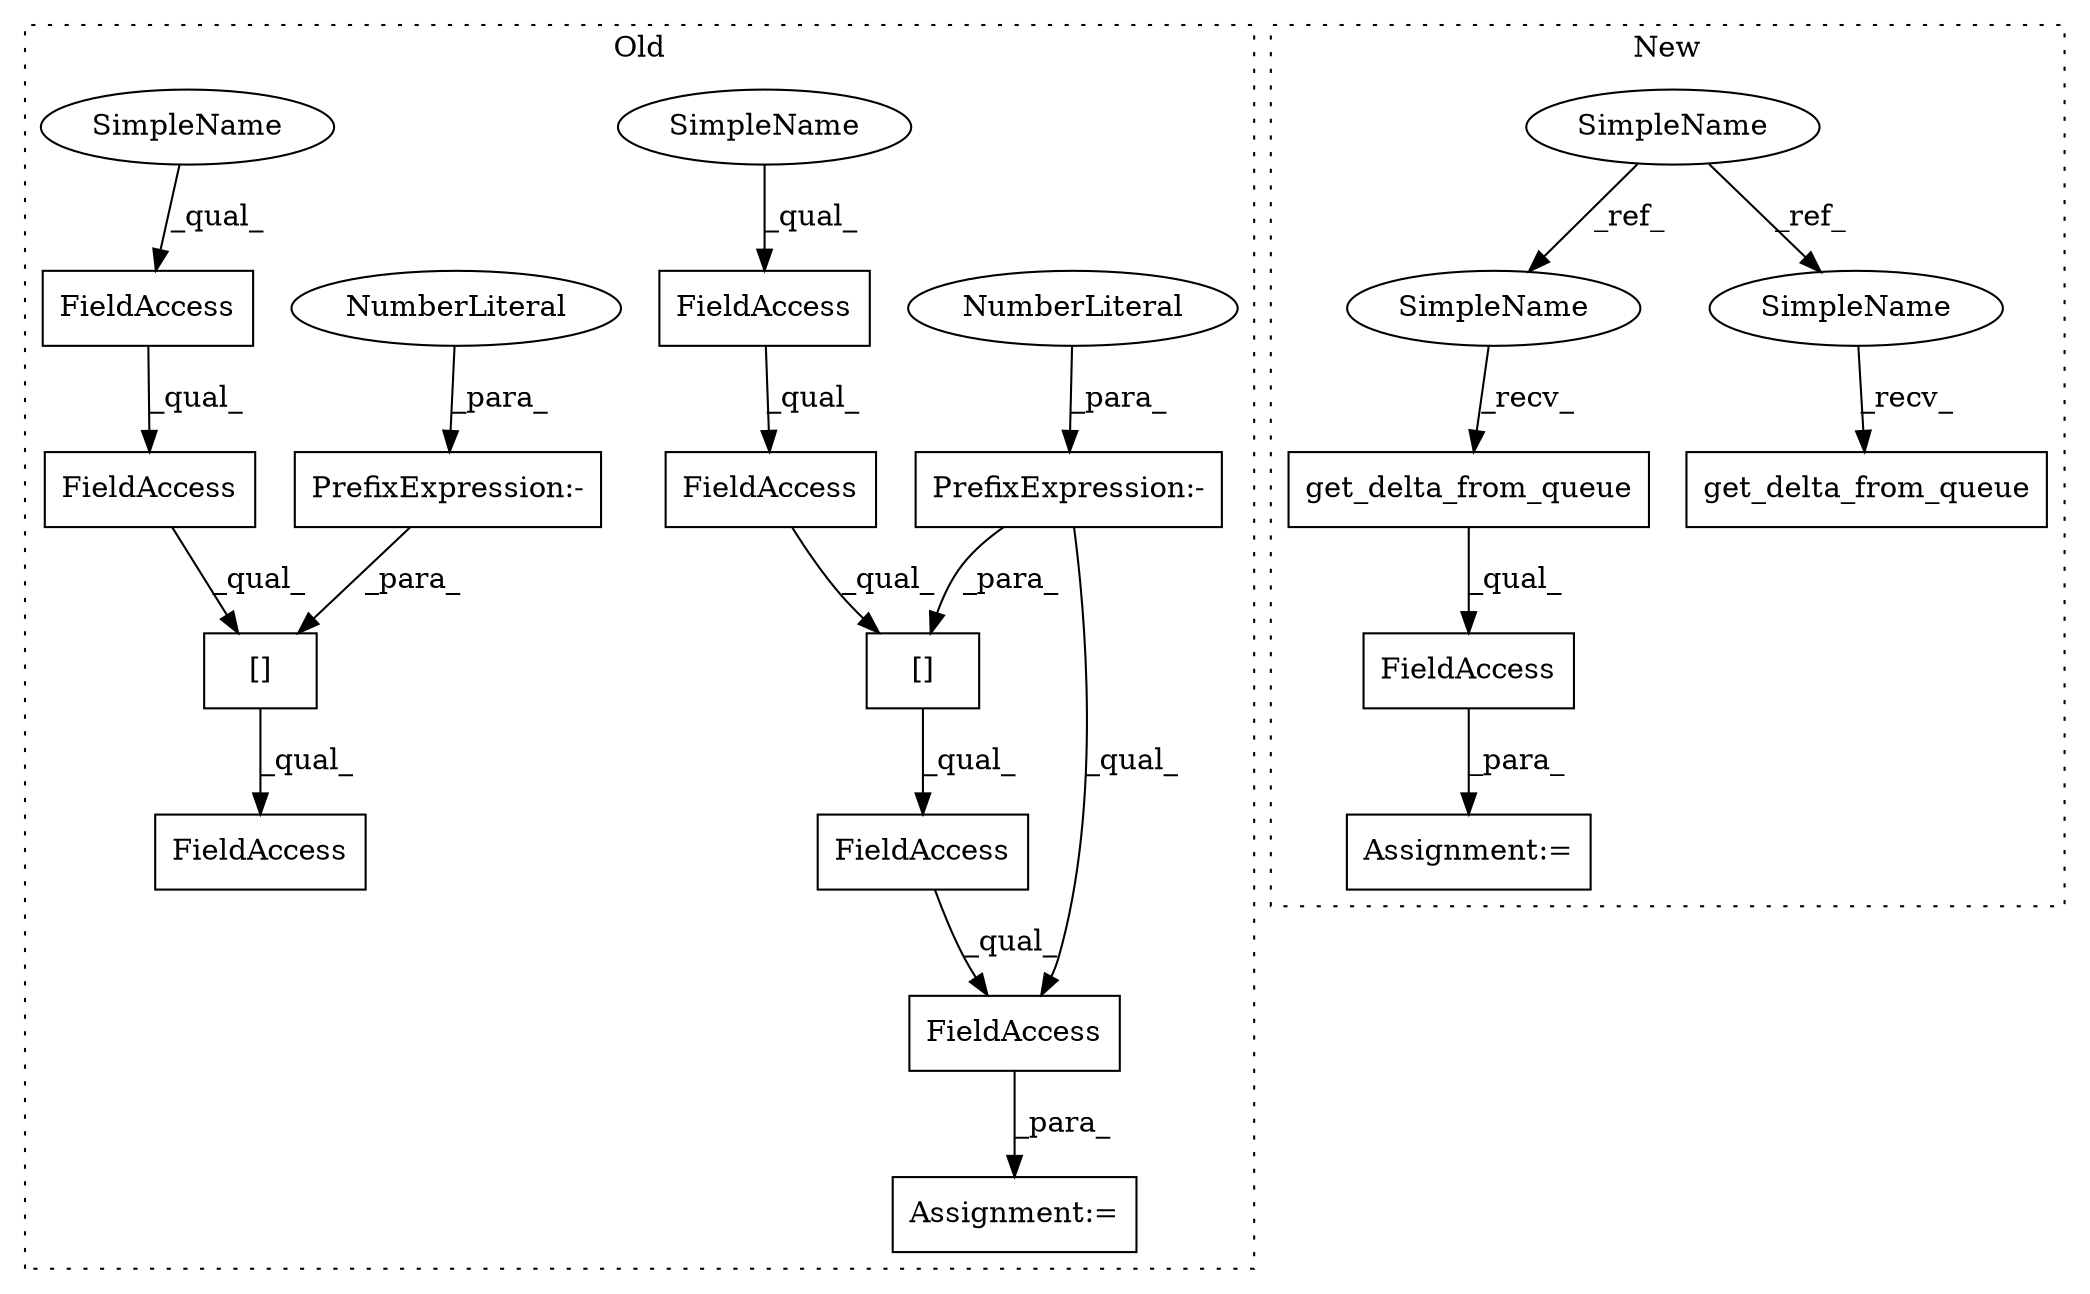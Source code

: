 digraph G {
subgraph cluster0 {
1 [label="[]" a="2" s="3056,3084" l="26,1" shape="box"];
3 [label="PrefixExpression:-" a="38" s="3082" l="1" shape="box"];
4 [label="NumberLiteral" a="34" s="3083" l="1" shape="ellipse"];
5 [label="FieldAccess" a="22" s="3056" l="25" shape="box"];
6 [label="FieldAccess" a="22" s="3056" l="18" shape="box"];
8 [label="FieldAccess" a="22" s="2855" l="18" shape="box"];
9 [label="FieldAccess" a="22" s="3056" l="35" shape="box"];
10 [label="FieldAccess" a="22" s="3056" l="44" shape="box"];
13 [label="Assignment:=" a="7" s="3055" l="1" shape="box"];
14 [label="FieldAccess" a="22" s="2855" l="25" shape="box"];
15 [label="[]" a="2" s="2855,2883" l="26,1" shape="box"];
16 [label="FieldAccess" a="22" s="2855" l="35" shape="box"];
18 [label="PrefixExpression:-" a="38" s="2881" l="1" shape="box"];
19 [label="NumberLiteral" a="34" s="2882" l="1" shape="ellipse"];
22 [label="SimpleName" a="42" s="2855" l="4" shape="ellipse"];
23 [label="SimpleName" a="42" s="3056" l="4" shape="ellipse"];
label = "Old";
style="dotted";
}
subgraph cluster1 {
2 [label="get_delta_from_queue" a="32" s="2861" l="22" shape="box"];
7 [label="SimpleName" a="42" s="2295" l="4" shape="ellipse"];
11 [label="FieldAccess" a="22" s="2856" l="36" shape="box"];
12 [label="Assignment:=" a="7" s="2855" l="1" shape="box"];
17 [label="get_delta_from_queue" a="32" s="2669" l="22" shape="box"];
20 [label="SimpleName" a="42" s="2856" l="4" shape="ellipse"];
21 [label="SimpleName" a="42" s="2664" l="4" shape="ellipse"];
label = "New";
style="dotted";
}
1 -> 9 [label="_qual_"];
2 -> 11 [label="_qual_"];
3 -> 1 [label="_para_"];
3 -> 10 [label="_qual_"];
4 -> 3 [label="_para_"];
5 -> 1 [label="_qual_"];
6 -> 5 [label="_qual_"];
7 -> 20 [label="_ref_"];
7 -> 21 [label="_ref_"];
8 -> 14 [label="_qual_"];
9 -> 10 [label="_qual_"];
10 -> 13 [label="_para_"];
11 -> 12 [label="_para_"];
14 -> 15 [label="_qual_"];
15 -> 16 [label="_qual_"];
18 -> 15 [label="_para_"];
19 -> 18 [label="_para_"];
20 -> 2 [label="_recv_"];
21 -> 17 [label="_recv_"];
22 -> 8 [label="_qual_"];
23 -> 6 [label="_qual_"];
}